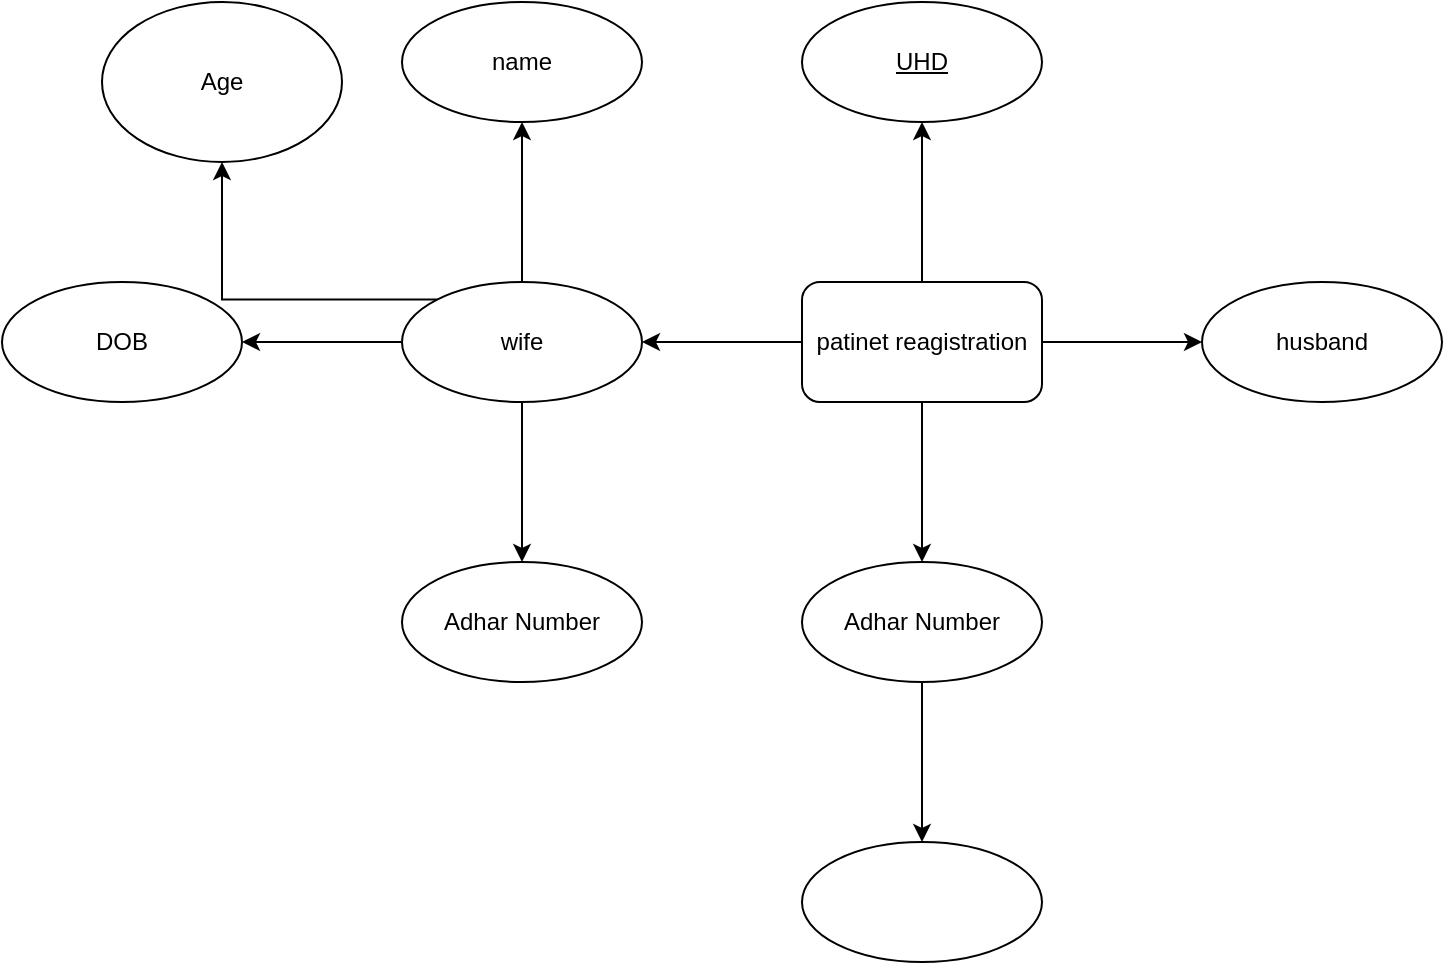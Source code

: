 <mxfile version="18.1.3" type="github">
  <diagram id="R2lEEEUBdFMjLlhIrx00" name="Page-1">
    <mxGraphModel dx="2272" dy="775" grid="1" gridSize="10" guides="1" tooltips="1" connect="1" arrows="1" fold="1" page="1" pageScale="1" pageWidth="850" pageHeight="1100" math="0" shadow="0" extFonts="Permanent Marker^https://fonts.googleapis.com/css?family=Permanent+Marker">
      <root>
        <mxCell id="0" />
        <mxCell id="1" parent="0" />
        <mxCell id="AtcaAhYzGhv9QXCL_KbO-3" value="" style="edgeStyle=orthogonalEdgeStyle;rounded=0;orthogonalLoop=1;jettySize=auto;html=1;" edge="1" parent="1" source="AtcaAhYzGhv9QXCL_KbO-1" target="AtcaAhYzGhv9QXCL_KbO-2">
          <mxGeometry relative="1" as="geometry" />
        </mxCell>
        <mxCell id="AtcaAhYzGhv9QXCL_KbO-7" value="" style="edgeStyle=orthogonalEdgeStyle;rounded=0;orthogonalLoop=1;jettySize=auto;html=1;" edge="1" parent="1" source="AtcaAhYzGhv9QXCL_KbO-1" target="AtcaAhYzGhv9QXCL_KbO-6">
          <mxGeometry relative="1" as="geometry">
            <Array as="points">
              <mxPoint x="-430" y="230" />
              <mxPoint x="-430" y="230" />
            </Array>
          </mxGeometry>
        </mxCell>
        <mxCell id="AtcaAhYzGhv9QXCL_KbO-9" value="" style="edgeStyle=orthogonalEdgeStyle;rounded=0;orthogonalLoop=1;jettySize=auto;html=1;" edge="1" parent="1" source="AtcaAhYzGhv9QXCL_KbO-1" target="AtcaAhYzGhv9QXCL_KbO-8">
          <mxGeometry relative="1" as="geometry" />
        </mxCell>
        <mxCell id="AtcaAhYzGhv9QXCL_KbO-12" value="" style="edgeStyle=orthogonalEdgeStyle;rounded=0;orthogonalLoop=1;jettySize=auto;html=1;" edge="1" parent="1" source="AtcaAhYzGhv9QXCL_KbO-1" target="AtcaAhYzGhv9QXCL_KbO-11">
          <mxGeometry relative="1" as="geometry" />
        </mxCell>
        <mxCell id="AtcaAhYzGhv9QXCL_KbO-1" value="patinet reagistration" style="rounded=1;whiteSpace=wrap;html=1;" vertex="1" parent="1">
          <mxGeometry x="-450" y="200" width="120" height="60" as="geometry" />
        </mxCell>
        <mxCell id="AtcaAhYzGhv9QXCL_KbO-5" value="" style="edgeStyle=orthogonalEdgeStyle;rounded=0;orthogonalLoop=1;jettySize=auto;html=1;" edge="1" parent="1" source="AtcaAhYzGhv9QXCL_KbO-2" target="AtcaAhYzGhv9QXCL_KbO-4">
          <mxGeometry relative="1" as="geometry" />
        </mxCell>
        <mxCell id="AtcaAhYzGhv9QXCL_KbO-2" value="Adhar Number" style="ellipse;whiteSpace=wrap;html=1;rounded=1;" vertex="1" parent="1">
          <mxGeometry x="-450" y="340" width="120" height="60" as="geometry" />
        </mxCell>
        <mxCell id="AtcaAhYzGhv9QXCL_KbO-4" value="" style="ellipse;whiteSpace=wrap;html=1;rounded=1;" vertex="1" parent="1">
          <mxGeometry x="-450" y="480" width="120" height="60" as="geometry" />
        </mxCell>
        <mxCell id="AtcaAhYzGhv9QXCL_KbO-14" value="" style="edgeStyle=orthogonalEdgeStyle;rounded=0;orthogonalLoop=1;jettySize=auto;html=1;" edge="1" parent="1" source="AtcaAhYzGhv9QXCL_KbO-6" target="AtcaAhYzGhv9QXCL_KbO-13">
          <mxGeometry relative="1" as="geometry" />
        </mxCell>
        <mxCell id="AtcaAhYzGhv9QXCL_KbO-16" value="" style="edgeStyle=orthogonalEdgeStyle;rounded=0;orthogonalLoop=1;jettySize=auto;html=1;" edge="1" parent="1" source="AtcaAhYzGhv9QXCL_KbO-6" target="AtcaAhYzGhv9QXCL_KbO-15">
          <mxGeometry relative="1" as="geometry" />
        </mxCell>
        <mxCell id="AtcaAhYzGhv9QXCL_KbO-18" value="" style="edgeStyle=orthogonalEdgeStyle;rounded=0;orthogonalLoop=1;jettySize=auto;html=1;" edge="1" parent="1" source="AtcaAhYzGhv9QXCL_KbO-6" target="AtcaAhYzGhv9QXCL_KbO-17">
          <mxGeometry relative="1" as="geometry" />
        </mxCell>
        <mxCell id="AtcaAhYzGhv9QXCL_KbO-19" style="edgeStyle=orthogonalEdgeStyle;rounded=0;orthogonalLoop=1;jettySize=auto;html=1;exitX=0;exitY=0;exitDx=0;exitDy=0;" edge="1" parent="1" source="AtcaAhYzGhv9QXCL_KbO-6" target="AtcaAhYzGhv9QXCL_KbO-20">
          <mxGeometry relative="1" as="geometry">
            <mxPoint x="-700" y="150" as="targetPoint" />
          </mxGeometry>
        </mxCell>
        <mxCell id="AtcaAhYzGhv9QXCL_KbO-6" value="wife" style="ellipse;whiteSpace=wrap;html=1;rounded=1;" vertex="1" parent="1">
          <mxGeometry x="-650" y="200" width="120" height="60" as="geometry" />
        </mxCell>
        <mxCell id="AtcaAhYzGhv9QXCL_KbO-8" value="&lt;u&gt;UHD&lt;/u&gt;" style="ellipse;whiteSpace=wrap;html=1;rounded=1;" vertex="1" parent="1">
          <mxGeometry x="-450" y="60" width="120" height="60" as="geometry" />
        </mxCell>
        <mxCell id="AtcaAhYzGhv9QXCL_KbO-11" value="husband" style="ellipse;whiteSpace=wrap;html=1;rounded=1;" vertex="1" parent="1">
          <mxGeometry x="-250" y="200" width="120" height="60" as="geometry" />
        </mxCell>
        <mxCell id="AtcaAhYzGhv9QXCL_KbO-13" value="name" style="ellipse;whiteSpace=wrap;html=1;rounded=1;" vertex="1" parent="1">
          <mxGeometry x="-650" y="60" width="120" height="60" as="geometry" />
        </mxCell>
        <mxCell id="AtcaAhYzGhv9QXCL_KbO-15" value="DOB" style="ellipse;whiteSpace=wrap;html=1;rounded=1;" vertex="1" parent="1">
          <mxGeometry x="-850" y="200" width="120" height="60" as="geometry" />
        </mxCell>
        <mxCell id="AtcaAhYzGhv9QXCL_KbO-17" value="Adhar Number" style="ellipse;whiteSpace=wrap;html=1;rounded=1;" vertex="1" parent="1">
          <mxGeometry x="-650" y="340" width="120" height="60" as="geometry" />
        </mxCell>
        <mxCell id="AtcaAhYzGhv9QXCL_KbO-20" value="Age" style="ellipse;whiteSpace=wrap;html=1;" vertex="1" parent="1">
          <mxGeometry x="-800" y="60" width="120" height="80" as="geometry" />
        </mxCell>
        <mxCell id="AtcaAhYzGhv9QXCL_KbO-21" style="edgeStyle=orthogonalEdgeStyle;rounded=0;orthogonalLoop=1;jettySize=auto;html=1;exitX=0.5;exitY=1;exitDx=0;exitDy=0;" edge="1" parent="1" source="AtcaAhYzGhv9QXCL_KbO-1" target="AtcaAhYzGhv9QXCL_KbO-1">
          <mxGeometry relative="1" as="geometry" />
        </mxCell>
      </root>
    </mxGraphModel>
  </diagram>
</mxfile>
